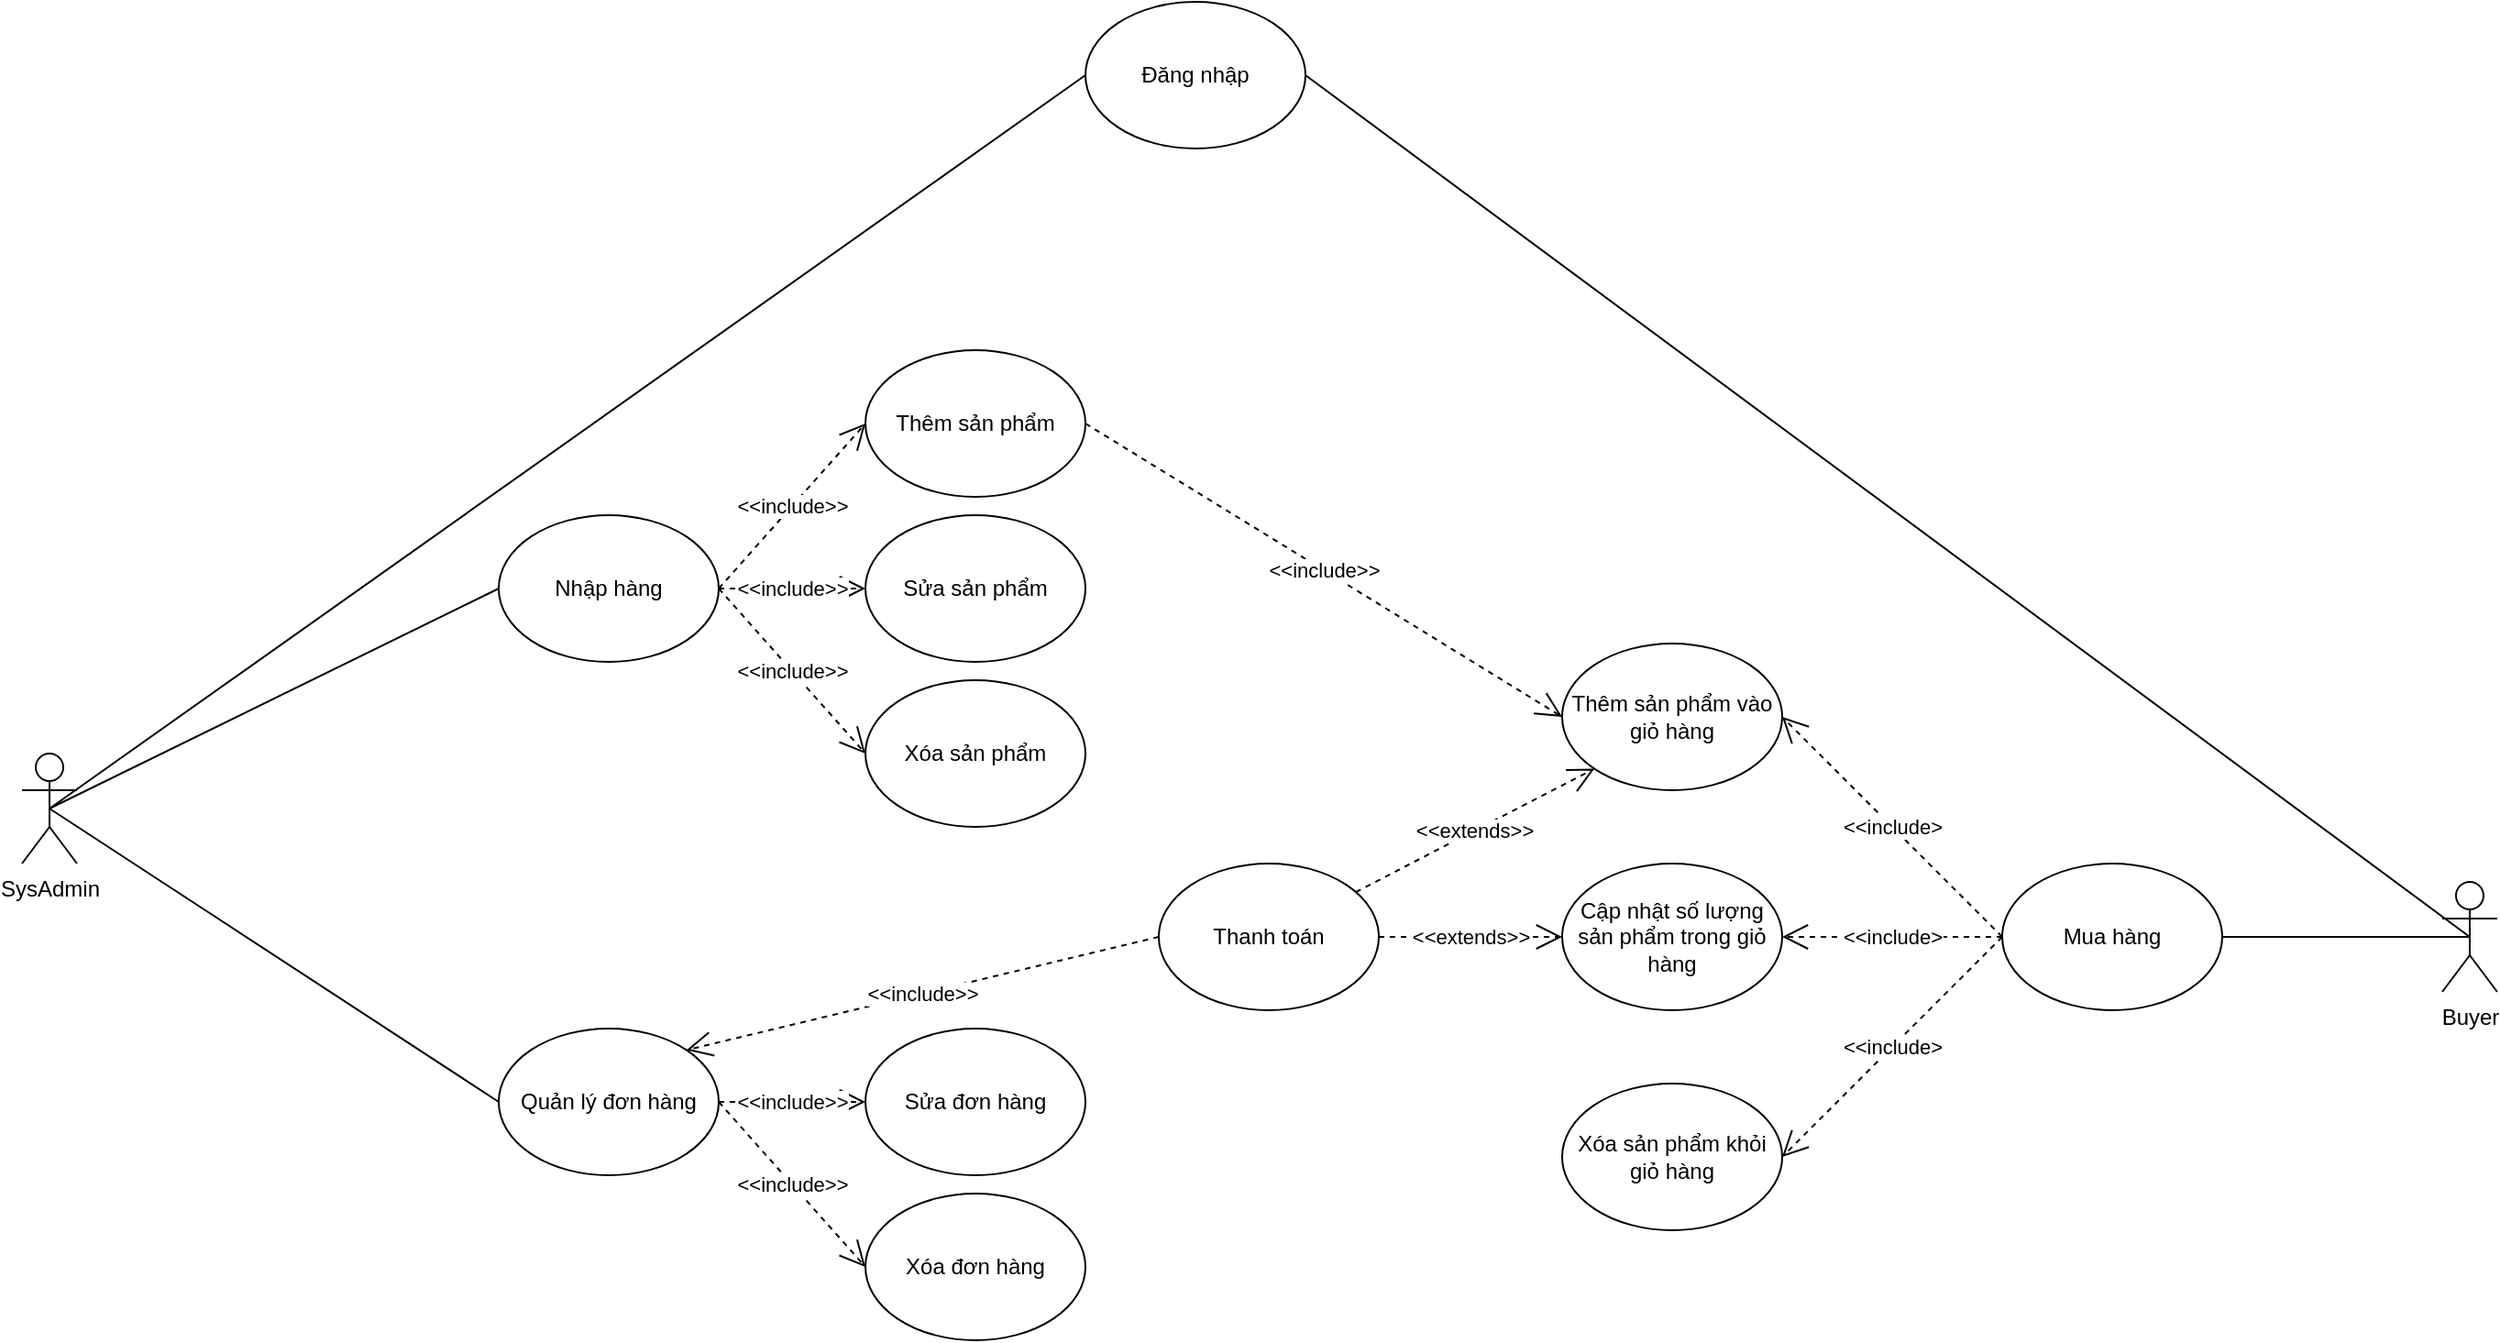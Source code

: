 <mxfile version="25.0.3">
  <diagram name="Trang-1" id="MHuSVM9tRR6lvRhG7kRX">
    <mxGraphModel dx="1400" dy="743" grid="1" gridSize="10" guides="1" tooltips="1" connect="1" arrows="1" fold="1" page="1" pageScale="1" pageWidth="3300" pageHeight="4681" math="0" shadow="0">
      <root>
        <mxCell id="0" />
        <mxCell id="1" parent="0" />
        <mxCell id="I1IrqbI5IkTK4nhka2LQ-1" value="SysAdmin" style="shape=umlActor;verticalLabelPosition=bottom;verticalAlign=top;html=1;outlineConnect=0;" vertex="1" parent="1">
          <mxGeometry x="100" y="840" width="30" height="60" as="geometry" />
        </mxCell>
        <mxCell id="I1IrqbI5IkTK4nhka2LQ-2" value="Thêm sản phẩm" style="ellipse;whiteSpace=wrap;html=1;" vertex="1" parent="1">
          <mxGeometry x="560" y="620" width="120" height="80" as="geometry" />
        </mxCell>
        <mxCell id="I1IrqbI5IkTK4nhka2LQ-3" value="Sửa sản phẩm" style="ellipse;whiteSpace=wrap;html=1;" vertex="1" parent="1">
          <mxGeometry x="560" y="710" width="120" height="80" as="geometry" />
        </mxCell>
        <mxCell id="I1IrqbI5IkTK4nhka2LQ-4" value="&amp;lt;&amp;lt;include&amp;gt;&amp;gt;" style="endArrow=open;endSize=12;dashed=1;html=1;rounded=0;entryX=0;entryY=0.5;entryDx=0;entryDy=0;exitX=1;exitY=0.5;exitDx=0;exitDy=0;" edge="1" parent="1" source="I1IrqbI5IkTK4nhka2LQ-6" target="I1IrqbI5IkTK4nhka2LQ-2">
          <mxGeometry width="160" relative="1" as="geometry">
            <mxPoint x="400" y="670" as="sourcePoint" />
            <mxPoint x="790" y="770" as="targetPoint" />
          </mxGeometry>
        </mxCell>
        <mxCell id="I1IrqbI5IkTK4nhka2LQ-5" value="&amp;lt;&amp;lt;include&amp;gt;&amp;gt;" style="endArrow=open;endSize=12;dashed=1;html=1;rounded=0;entryX=0;entryY=0.5;entryDx=0;entryDy=0;exitX=1;exitY=0.5;exitDx=0;exitDy=0;" edge="1" parent="1" source="I1IrqbI5IkTK4nhka2LQ-6" target="I1IrqbI5IkTK4nhka2LQ-3">
          <mxGeometry width="160" relative="1" as="geometry">
            <mxPoint x="400" y="782" as="sourcePoint" />
            <mxPoint x="560" y="700" as="targetPoint" />
          </mxGeometry>
        </mxCell>
        <mxCell id="I1IrqbI5IkTK4nhka2LQ-6" value="Nhập hàng" style="ellipse;whiteSpace=wrap;html=1;" vertex="1" parent="1">
          <mxGeometry x="360" y="710" width="120" height="80" as="geometry" />
        </mxCell>
        <mxCell id="I1IrqbI5IkTK4nhka2LQ-7" value="Xóa sản phẩm" style="ellipse;whiteSpace=wrap;html=1;" vertex="1" parent="1">
          <mxGeometry x="560" y="800" width="120" height="80" as="geometry" />
        </mxCell>
        <mxCell id="I1IrqbI5IkTK4nhka2LQ-8" value="&amp;lt;&amp;lt;include&amp;gt;&amp;gt;" style="endArrow=open;endSize=12;dashed=1;html=1;rounded=0;entryX=0;entryY=0.5;entryDx=0;entryDy=0;exitX=1;exitY=0.5;exitDx=0;exitDy=0;" edge="1" parent="1" source="I1IrqbI5IkTK4nhka2LQ-6" target="I1IrqbI5IkTK4nhka2LQ-7">
          <mxGeometry width="160" relative="1" as="geometry">
            <mxPoint x="490" y="760" as="sourcePoint" />
            <mxPoint x="570" y="840" as="targetPoint" />
          </mxGeometry>
        </mxCell>
        <mxCell id="I1IrqbI5IkTK4nhka2LQ-10" value="Thêm sản phẩm vào giỏ hàng" style="ellipse;whiteSpace=wrap;html=1;" vertex="1" parent="1">
          <mxGeometry x="940" y="780" width="120" height="80" as="geometry" />
        </mxCell>
        <mxCell id="I1IrqbI5IkTK4nhka2LQ-11" value="Cập nhật số lượng sản phẩm trong giỏ hàng" style="ellipse;whiteSpace=wrap;html=1;" vertex="1" parent="1">
          <mxGeometry x="940" y="900" width="120" height="80" as="geometry" />
        </mxCell>
        <mxCell id="I1IrqbI5IkTK4nhka2LQ-14" value="Xóa sản phẩm khỏi giỏ hàng" style="ellipse;whiteSpace=wrap;html=1;" vertex="1" parent="1">
          <mxGeometry x="940" y="1020" width="120" height="80" as="geometry" />
        </mxCell>
        <mxCell id="I1IrqbI5IkTK4nhka2LQ-19" value="Thanh toán" style="ellipse;whiteSpace=wrap;html=1;" vertex="1" parent="1">
          <mxGeometry x="720" y="900" width="120" height="80" as="geometry" />
        </mxCell>
        <mxCell id="I1IrqbI5IkTK4nhka2LQ-21" value="&amp;lt;&amp;lt;extends&amp;gt;&amp;gt;" style="endArrow=open;endSize=12;dashed=1;html=1;rounded=0;exitX=1;exitY=0.5;exitDx=0;exitDy=0;entryX=0;entryY=0.5;entryDx=0;entryDy=0;" edge="1" parent="1" source="I1IrqbI5IkTK4nhka2LQ-19" target="I1IrqbI5IkTK4nhka2LQ-11">
          <mxGeometry width="160" relative="1" as="geometry">
            <mxPoint x="930.0" y="990" as="sourcePoint" />
            <mxPoint x="830.0" y="990" as="targetPoint" />
          </mxGeometry>
        </mxCell>
        <mxCell id="I1IrqbI5IkTK4nhka2LQ-22" value="&amp;lt;&amp;lt;extends&amp;gt;&amp;gt;" style="endArrow=open;endSize=12;dashed=1;html=1;rounded=0;entryX=0;entryY=1;entryDx=0;entryDy=0;" edge="1" parent="1" source="I1IrqbI5IkTK4nhka2LQ-19" target="I1IrqbI5IkTK4nhka2LQ-10">
          <mxGeometry width="160" relative="1" as="geometry">
            <mxPoint x="750" y="780" as="sourcePoint" />
            <mxPoint x="830" y="820" as="targetPoint" />
          </mxGeometry>
        </mxCell>
        <mxCell id="I1IrqbI5IkTK4nhka2LQ-28" value="Mua hàng" style="ellipse;whiteSpace=wrap;html=1;" vertex="1" parent="1">
          <mxGeometry x="1180" y="900" width="120" height="80" as="geometry" />
        </mxCell>
        <mxCell id="I1IrqbI5IkTK4nhka2LQ-29" value="Buyer" style="shape=umlActor;verticalLabelPosition=bottom;verticalAlign=top;html=1;outlineConnect=0;" vertex="1" parent="1">
          <mxGeometry x="1420" y="910" width="30" height="60" as="geometry" />
        </mxCell>
        <mxCell id="I1IrqbI5IkTK4nhka2LQ-46" value="Sửa đơn hàng" style="ellipse;whiteSpace=wrap;html=1;" vertex="1" parent="1">
          <mxGeometry x="560" y="990" width="120" height="80" as="geometry" />
        </mxCell>
        <mxCell id="I1IrqbI5IkTK4nhka2LQ-48" value="&amp;lt;&amp;lt;include&amp;gt;&amp;gt;" style="endArrow=open;endSize=12;dashed=1;html=1;rounded=0;entryX=0;entryY=0.5;entryDx=0;entryDy=0;exitX=1;exitY=0.5;exitDx=0;exitDy=0;" edge="1" parent="1" source="I1IrqbI5IkTK4nhka2LQ-49" target="I1IrqbI5IkTK4nhka2LQ-46">
          <mxGeometry width="160" relative="1" as="geometry">
            <mxPoint x="400" y="1062" as="sourcePoint" />
            <mxPoint x="560" y="980" as="targetPoint" />
          </mxGeometry>
        </mxCell>
        <mxCell id="I1IrqbI5IkTK4nhka2LQ-49" value="Quản lý đơn hàng" style="ellipse;whiteSpace=wrap;html=1;" vertex="1" parent="1">
          <mxGeometry x="360" y="990" width="120" height="80" as="geometry" />
        </mxCell>
        <mxCell id="I1IrqbI5IkTK4nhka2LQ-50" value="Xóa đơn hàng" style="ellipse;whiteSpace=wrap;html=1;" vertex="1" parent="1">
          <mxGeometry x="560" y="1080" width="120" height="80" as="geometry" />
        </mxCell>
        <mxCell id="I1IrqbI5IkTK4nhka2LQ-51" value="&amp;lt;&amp;lt;include&amp;gt;&amp;gt;" style="endArrow=open;endSize=12;dashed=1;html=1;rounded=0;entryX=0;entryY=0.5;entryDx=0;entryDy=0;exitX=1;exitY=0.5;exitDx=0;exitDy=0;" edge="1" parent="1" source="I1IrqbI5IkTK4nhka2LQ-49" target="I1IrqbI5IkTK4nhka2LQ-50">
          <mxGeometry width="160" relative="1" as="geometry">
            <mxPoint x="490" y="1040" as="sourcePoint" />
            <mxPoint x="570" y="1120" as="targetPoint" />
          </mxGeometry>
        </mxCell>
        <mxCell id="I1IrqbI5IkTK4nhka2LQ-69" value="&amp;lt;&amp;lt;include&amp;gt;" style="endArrow=open;endSize=12;dashed=1;html=1;rounded=0;entryX=1;entryY=0.5;entryDx=0;entryDy=0;exitX=0;exitY=0.5;exitDx=0;exitDy=0;" edge="1" parent="1" source="I1IrqbI5IkTK4nhka2LQ-28" target="I1IrqbI5IkTK4nhka2LQ-10">
          <mxGeometry width="160" relative="1" as="geometry">
            <mxPoint x="1190" y="819.33" as="sourcePoint" />
            <mxPoint x="1080" y="819.33" as="targetPoint" />
          </mxGeometry>
        </mxCell>
        <mxCell id="I1IrqbI5IkTK4nhka2LQ-71" value="&amp;lt;&amp;lt;include&amp;gt;" style="endArrow=open;endSize=12;dashed=1;html=1;rounded=0;entryX=1;entryY=0.5;entryDx=0;entryDy=0;exitX=0;exitY=0.5;exitDx=0;exitDy=0;" edge="1" parent="1" source="I1IrqbI5IkTK4nhka2LQ-28" target="I1IrqbI5IkTK4nhka2LQ-11">
          <mxGeometry width="160" relative="1" as="geometry">
            <mxPoint x="1190" y="960" as="sourcePoint" />
            <mxPoint x="1070" y="830" as="targetPoint" />
          </mxGeometry>
        </mxCell>
        <mxCell id="I1IrqbI5IkTK4nhka2LQ-72" value="&amp;lt;&amp;lt;include&amp;gt;" style="endArrow=open;endSize=12;dashed=1;html=1;rounded=0;entryX=1;entryY=0.5;entryDx=0;entryDy=0;exitX=0;exitY=0.5;exitDx=0;exitDy=0;" edge="1" parent="1" source="I1IrqbI5IkTK4nhka2LQ-28" target="I1IrqbI5IkTK4nhka2LQ-14">
          <mxGeometry width="160" relative="1" as="geometry">
            <mxPoint x="1200" y="970" as="sourcePoint" />
            <mxPoint x="1080" y="840" as="targetPoint" />
          </mxGeometry>
        </mxCell>
        <mxCell id="I1IrqbI5IkTK4nhka2LQ-78" value="" style="endArrow=none;html=1;rounded=0;exitX=0.5;exitY=0.5;exitDx=0;exitDy=0;exitPerimeter=0;entryX=0;entryY=0.5;entryDx=0;entryDy=0;" edge="1" parent="1" source="I1IrqbI5IkTK4nhka2LQ-1" target="I1IrqbI5IkTK4nhka2LQ-6">
          <mxGeometry width="50" height="50" relative="1" as="geometry">
            <mxPoint x="105" y="600" as="sourcePoint" />
            <mxPoint x="370" y="620" as="targetPoint" />
          </mxGeometry>
        </mxCell>
        <mxCell id="I1IrqbI5IkTK4nhka2LQ-79" value="" style="endArrow=none;html=1;rounded=0;exitX=0.5;exitY=0.5;exitDx=0;exitDy=0;exitPerimeter=0;entryX=0;entryY=0.5;entryDx=0;entryDy=0;" edge="1" parent="1" source="I1IrqbI5IkTK4nhka2LQ-1" target="I1IrqbI5IkTK4nhka2LQ-49">
          <mxGeometry width="50" height="50" relative="1" as="geometry">
            <mxPoint x="105" y="600" as="sourcePoint" />
            <mxPoint x="370" y="760" as="targetPoint" />
          </mxGeometry>
        </mxCell>
        <mxCell id="I1IrqbI5IkTK4nhka2LQ-80" value="" style="endArrow=none;html=1;rounded=0;exitX=0.5;exitY=0.5;exitDx=0;exitDy=0;exitPerimeter=0;entryX=0;entryY=0.5;entryDx=0;entryDy=0;" edge="1" parent="1" source="I1IrqbI5IkTK4nhka2LQ-1" target="I1IrqbI5IkTK4nhka2LQ-87">
          <mxGeometry width="50" height="50" relative="1" as="geometry">
            <mxPoint x="115" y="610" as="sourcePoint" />
            <mxPoint x="360" y="1230" as="targetPoint" />
          </mxGeometry>
        </mxCell>
        <mxCell id="I1IrqbI5IkTK4nhka2LQ-82" value="&amp;lt;&amp;lt;include&amp;gt;&amp;gt;" style="endArrow=open;endSize=12;dashed=1;html=1;rounded=0;entryX=0;entryY=0.5;entryDx=0;entryDy=0;exitX=1;exitY=0.5;exitDx=0;exitDy=0;" edge="1" parent="1" source="I1IrqbI5IkTK4nhka2LQ-2" target="I1IrqbI5IkTK4nhka2LQ-10">
          <mxGeometry width="160" relative="1" as="geometry">
            <mxPoint x="967" y="765" as="sourcePoint" />
            <mxPoint x="1097" y="698" as="targetPoint" />
          </mxGeometry>
        </mxCell>
        <mxCell id="I1IrqbI5IkTK4nhka2LQ-84" value="&amp;lt;&amp;lt;include&amp;gt;&amp;gt;" style="endArrow=open;endSize=12;dashed=1;html=1;rounded=0;entryX=1;entryY=0;entryDx=0;entryDy=0;exitX=0;exitY=0.5;exitDx=0;exitDy=0;" edge="1" parent="1" source="I1IrqbI5IkTK4nhka2LQ-19" target="I1IrqbI5IkTK4nhka2LQ-49">
          <mxGeometry width="160" relative="1" as="geometry">
            <mxPoint x="690" y="670" as="sourcePoint" />
            <mxPoint x="1070" y="810" as="targetPoint" />
          </mxGeometry>
        </mxCell>
        <mxCell id="I1IrqbI5IkTK4nhka2LQ-87" value="Đăng nhập" style="ellipse;whiteSpace=wrap;html=1;" vertex="1" parent="1">
          <mxGeometry x="680" y="430" width="120" height="80" as="geometry" />
        </mxCell>
        <mxCell id="I1IrqbI5IkTK4nhka2LQ-90" value="" style="endArrow=none;html=1;rounded=0;entryX=0.5;entryY=0.5;entryDx=0;entryDy=0;entryPerimeter=0;exitX=1;exitY=0.5;exitDx=0;exitDy=0;" edge="1" parent="1" source="I1IrqbI5IkTK4nhka2LQ-28" target="I1IrqbI5IkTK4nhka2LQ-29">
          <mxGeometry width="50" height="50" relative="1" as="geometry">
            <mxPoint x="1060" y="870" as="sourcePoint" />
            <mxPoint x="1110" y="820" as="targetPoint" />
          </mxGeometry>
        </mxCell>
        <mxCell id="I1IrqbI5IkTK4nhka2LQ-91" value="" style="endArrow=none;html=1;rounded=0;entryX=0.5;entryY=0.5;entryDx=0;entryDy=0;entryPerimeter=0;exitX=1;exitY=0.5;exitDx=0;exitDy=0;" edge="1" parent="1" source="I1IrqbI5IkTK4nhka2LQ-87" target="I1IrqbI5IkTK4nhka2LQ-29">
          <mxGeometry width="50" height="50" relative="1" as="geometry">
            <mxPoint x="1310" y="950" as="sourcePoint" />
            <mxPoint x="1445" y="950" as="targetPoint" />
          </mxGeometry>
        </mxCell>
      </root>
    </mxGraphModel>
  </diagram>
</mxfile>
